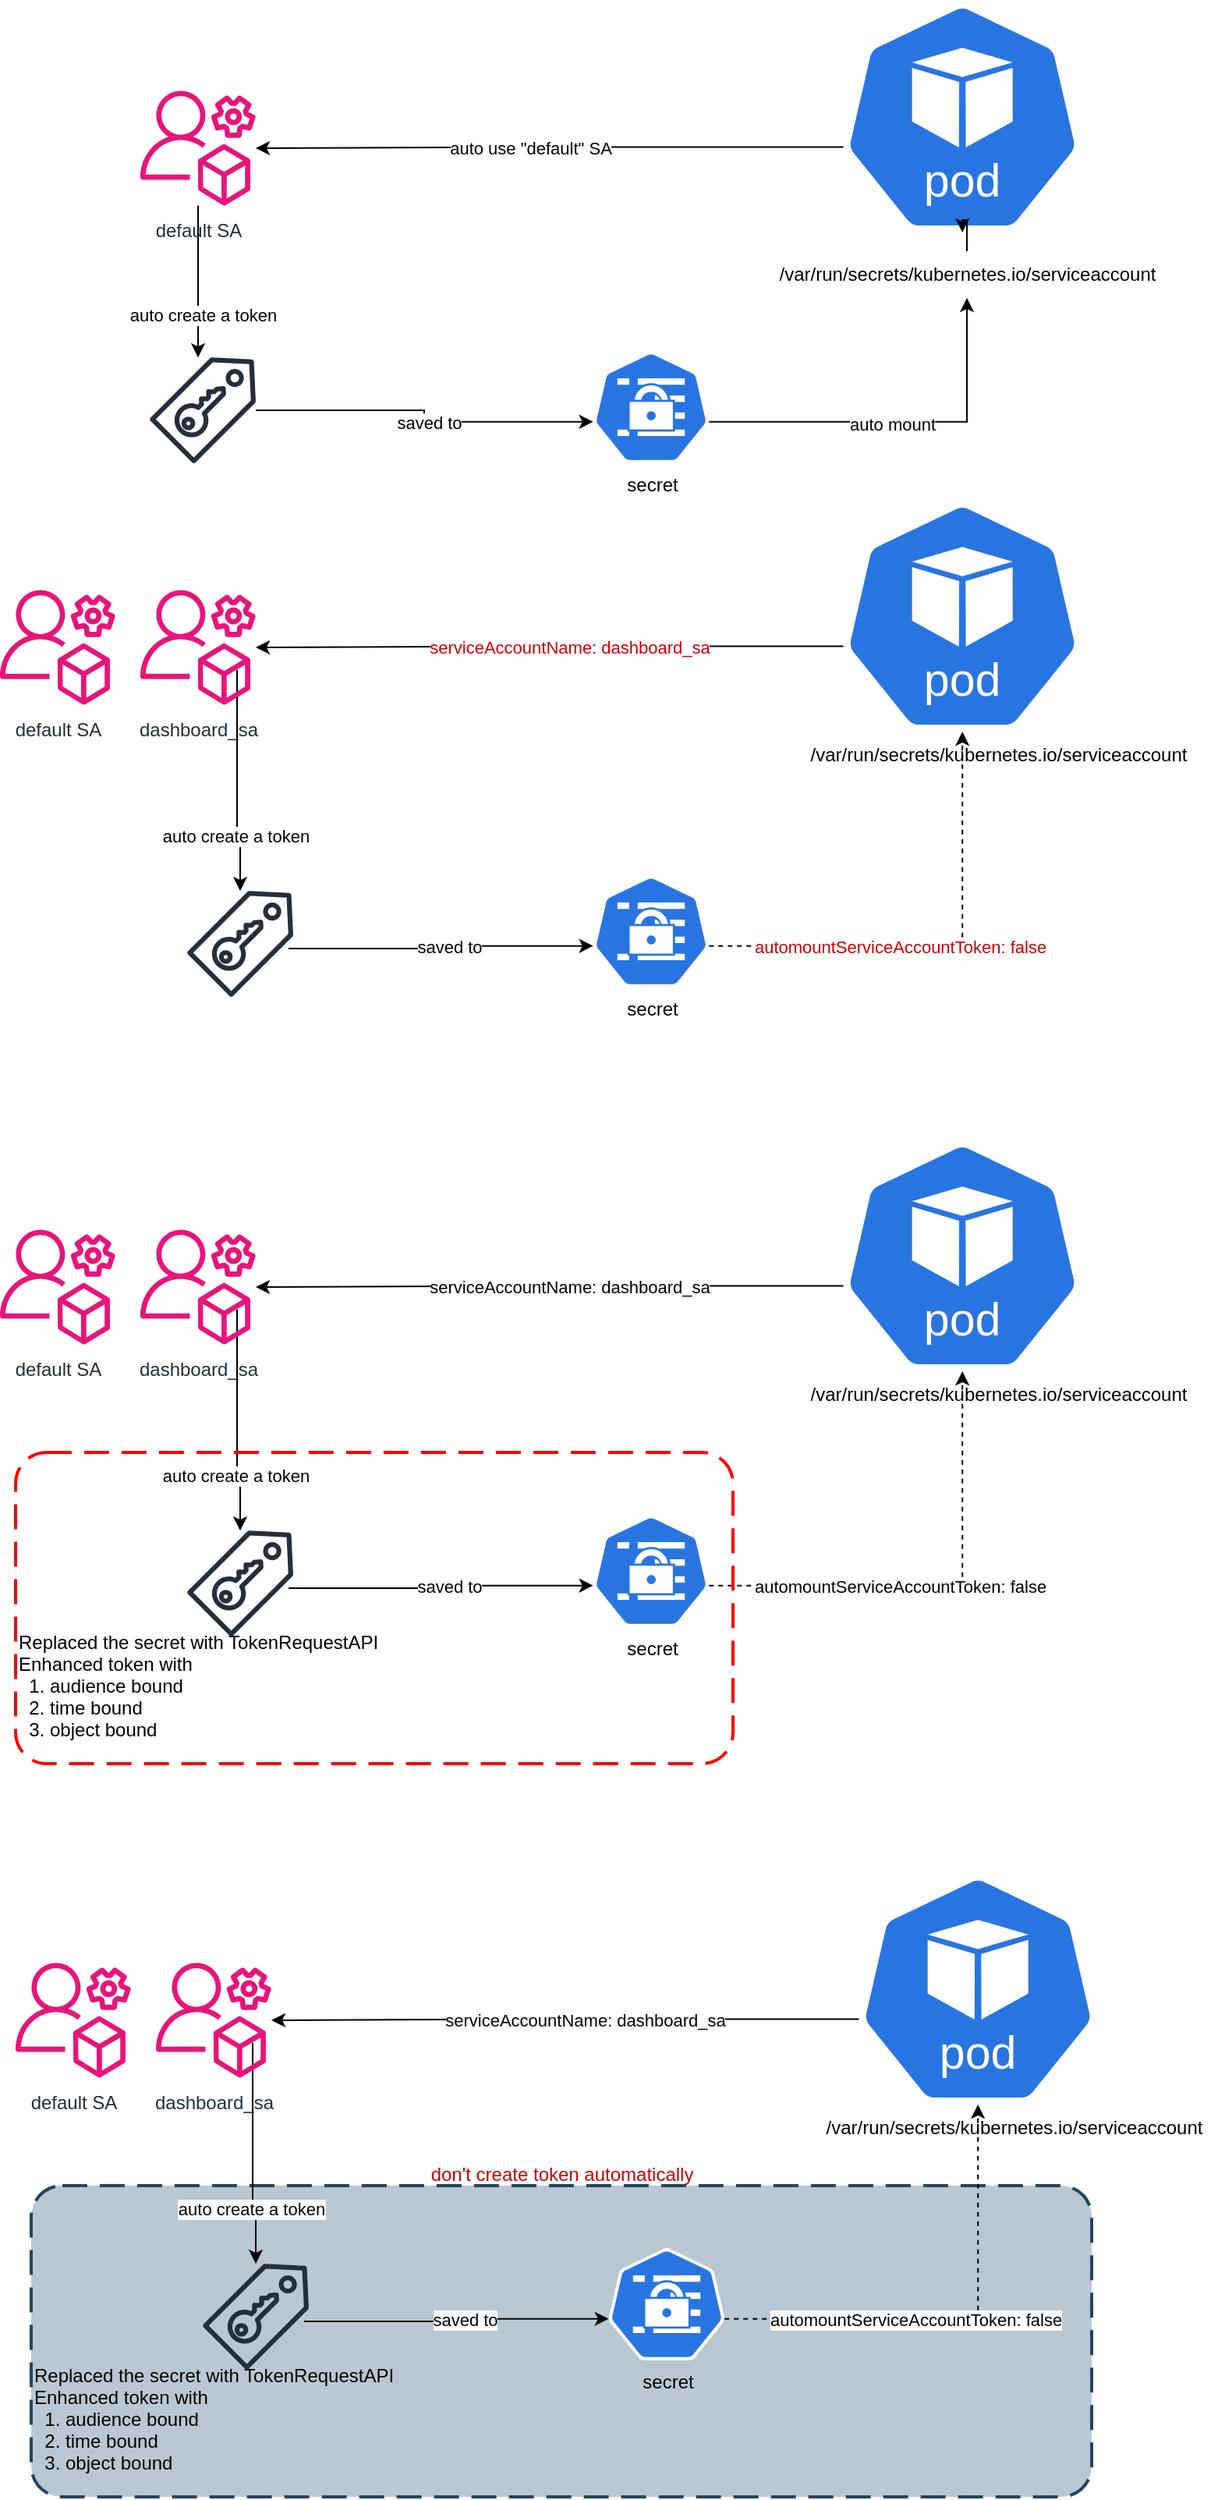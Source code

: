 <mxfile version="24.8.4">
  <diagram name="Page-1" id="96RNL5ME5LQ8UHPTefFS">
    <mxGraphModel dx="1434" dy="705" grid="1" gridSize="10" guides="1" tooltips="1" connect="1" arrows="1" fold="1" page="1" pageScale="1" pageWidth="850" pageHeight="1100" math="0" shadow="0">
      <root>
        <mxCell id="0" />
        <mxCell id="1" parent="0" />
        <mxCell id="SEyP7BCxHGlnhs9-uiXv-59" value="&#xa;&#xa;&#xa;&#xa;&#xa;&#xa;&#xa;Replaced the secret with TokenRequestAPI&#xa;Enhanced token with&#xa;  1. audience bound&#xa;  2. time bound&#xa;  3. object bound" style="rounded=1;arcSize=10;dashed=1;strokeColor=#23445d;fillColor=#bac8d3;dashPattern=8 4;strokeWidth=2;align=left;" vertex="1" parent="1">
          <mxGeometry x="80" y="1490" width="680" height="199.5" as="geometry" />
        </mxCell>
        <mxCell id="SEyP7BCxHGlnhs9-uiXv-1" value="" style="aspect=fixed;sketch=0;html=1;dashed=0;whitespace=wrap;verticalLabelPosition=bottom;verticalAlign=top;fillColor=#2875E2;strokeColor=#ffffff;points=[[0.005,0.63,0],[0.1,0.2,0],[0.9,0.2,0],[0.5,0,0],[0.995,0.63,0],[0.72,0.99,0],[0.5,1,0],[0.28,0.99,0]];shape=mxgraph.kubernetes.icon2;kubernetesLabel=1;prIcon=pod" vertex="1" parent="1">
          <mxGeometry x="600" y="90" width="154.17" height="148" as="geometry" />
        </mxCell>
        <mxCell id="SEyP7BCxHGlnhs9-uiXv-8" style="edgeStyle=orthogonalEdgeStyle;rounded=0;orthogonalLoop=1;jettySize=auto;html=1;" edge="1" parent="1" source="SEyP7BCxHGlnhs9-uiXv-2" target="SEyP7BCxHGlnhs9-uiXv-3">
          <mxGeometry relative="1" as="geometry">
            <mxPoint x="370" y="340" as="targetPoint" />
            <Array as="points">
              <mxPoint x="210" y="320" />
            </Array>
          </mxGeometry>
        </mxCell>
        <mxCell id="SEyP7BCxHGlnhs9-uiXv-9" value="auto create a token" style="edgeLabel;html=1;align=center;verticalAlign=middle;resizable=0;points=[];" vertex="1" connectable="0" parent="SEyP7BCxHGlnhs9-uiXv-8">
          <mxGeometry x="0.483" y="-1" relative="1" as="geometry">
            <mxPoint x="4" y="-2" as="offset" />
          </mxGeometry>
        </mxCell>
        <mxCell id="SEyP7BCxHGlnhs9-uiXv-2" value="default SA" style="sketch=0;outlineConnect=0;fontColor=#232F3E;gradientColor=none;fillColor=#E7157B;strokeColor=none;dashed=0;verticalLabelPosition=bottom;verticalAlign=top;align=center;html=1;fontSize=12;fontStyle=0;aspect=fixed;pointerEvents=1;shape=mxgraph.aws4.organizations_management_account;" vertex="1" parent="1">
          <mxGeometry x="150" y="145" width="74" height="78" as="geometry" />
        </mxCell>
        <mxCell id="SEyP7BCxHGlnhs9-uiXv-3" value="" style="sketch=0;outlineConnect=0;fontColor=#232F3E;gradientColor=none;fillColor=#232F3D;strokeColor=none;dashed=0;verticalLabelPosition=bottom;verticalAlign=top;align=center;html=1;fontSize=12;fontStyle=0;aspect=fixed;pointerEvents=1;shape=mxgraph.aws4.saml_token;" vertex="1" parent="1">
          <mxGeometry x="156" y="318" width="68" height="68" as="geometry" />
        </mxCell>
        <mxCell id="SEyP7BCxHGlnhs9-uiXv-4" style="edgeStyle=orthogonalEdgeStyle;rounded=0;orthogonalLoop=1;jettySize=auto;html=1;entryX=0.5;entryY=1;entryDx=0;entryDy=0;entryPerimeter=0;" edge="1" parent="1" source="SEyP7BCxHGlnhs9-uiXv-19" target="SEyP7BCxHGlnhs9-uiXv-1">
          <mxGeometry relative="1" as="geometry" />
        </mxCell>
        <mxCell id="SEyP7BCxHGlnhs9-uiXv-6" style="edgeStyle=orthogonalEdgeStyle;rounded=0;orthogonalLoop=1;jettySize=auto;html=1;exitX=0.005;exitY=0.63;exitDx=0;exitDy=0;exitPerimeter=0;" edge="1" parent="1" source="SEyP7BCxHGlnhs9-uiXv-1" target="SEyP7BCxHGlnhs9-uiXv-2">
          <mxGeometry relative="1" as="geometry">
            <mxPoint x="340" y="100" as="sourcePoint" />
          </mxGeometry>
        </mxCell>
        <mxCell id="SEyP7BCxHGlnhs9-uiXv-7" value="auto use &quot;default&quot; SA" style="edgeLabel;html=1;align=center;verticalAlign=middle;resizable=0;points=[];" vertex="1" connectable="0" parent="SEyP7BCxHGlnhs9-uiXv-6">
          <mxGeometry x="-0.463" relative="1" as="geometry">
            <mxPoint x="-100" y="1" as="offset" />
          </mxGeometry>
        </mxCell>
        <mxCell id="SEyP7BCxHGlnhs9-uiXv-10" value="" style="aspect=fixed;sketch=0;html=1;dashed=0;whitespace=wrap;verticalLabelPosition=bottom;verticalAlign=top;fillColor=#2875E2;strokeColor=#ffffff;points=[[0.005,0.63,0],[0.1,0.2,0],[0.9,0.2,0],[0.5,0,0],[0.995,0.63,0],[0.72,0.99,0],[0.5,1,0],[0.28,0.99,0]];shape=mxgraph.kubernetes.icon2;kubernetesLabel=1;prIcon=pod" vertex="1" parent="1">
          <mxGeometry x="600" y="410" width="154.17" height="148" as="geometry" />
        </mxCell>
        <mxCell id="SEyP7BCxHGlnhs9-uiXv-11" style="edgeStyle=orthogonalEdgeStyle;rounded=0;orthogonalLoop=1;jettySize=auto;html=1;" edge="1" parent="1" target="SEyP7BCxHGlnhs9-uiXv-14">
          <mxGeometry relative="1" as="geometry">
            <Array as="points">
              <mxPoint x="212" y="628" />
              <mxPoint x="214" y="628" />
            </Array>
            <mxPoint x="212" y="518.348" as="sourcePoint" />
            <mxPoint x="216" y="627.644" as="targetPoint" />
          </mxGeometry>
        </mxCell>
        <mxCell id="SEyP7BCxHGlnhs9-uiXv-12" value="auto create a token" style="edgeLabel;html=1;align=center;verticalAlign=middle;resizable=0;points=[];" vertex="1" connectable="0" parent="SEyP7BCxHGlnhs9-uiXv-11">
          <mxGeometry x="0.483" y="-1" relative="1" as="geometry">
            <mxPoint as="offset" />
          </mxGeometry>
        </mxCell>
        <mxCell id="SEyP7BCxHGlnhs9-uiXv-13" value="dashboard_sa" style="sketch=0;outlineConnect=0;fontColor=#232F3E;gradientColor=none;fillColor=#E7157B;strokeColor=none;dashed=0;verticalLabelPosition=bottom;verticalAlign=top;align=center;html=1;fontSize=12;fontStyle=0;aspect=fixed;pointerEvents=1;shape=mxgraph.aws4.organizations_management_account;" vertex="1" parent="1">
          <mxGeometry x="150" y="465" width="74" height="78" as="geometry" />
        </mxCell>
        <mxCell id="SEyP7BCxHGlnhs9-uiXv-14" value="" style="sketch=0;outlineConnect=0;fontColor=#232F3E;gradientColor=none;fillColor=#232F3D;strokeColor=none;dashed=0;verticalLabelPosition=bottom;verticalAlign=top;align=center;html=1;fontSize=12;fontStyle=0;aspect=fixed;pointerEvents=1;shape=mxgraph.aws4.saml_token;" vertex="1" parent="1">
          <mxGeometry x="180" y="660" width="68" height="68" as="geometry" />
        </mxCell>
        <mxCell id="SEyP7BCxHGlnhs9-uiXv-15" style="edgeStyle=orthogonalEdgeStyle;rounded=0;orthogonalLoop=1;jettySize=auto;html=1;entryX=0.5;entryY=1;entryDx=0;entryDy=0;entryPerimeter=0;dashed=1;exitX=0.995;exitY=0.63;exitDx=0;exitDy=0;exitPerimeter=0;" edge="1" parent="1" source="SEyP7BCxHGlnhs9-uiXv-27" target="SEyP7BCxHGlnhs9-uiXv-10">
          <mxGeometry relative="1" as="geometry" />
        </mxCell>
        <mxCell id="SEyP7BCxHGlnhs9-uiXv-16" value="automountServiceAccountToken: false" style="edgeLabel;html=1;align=center;verticalAlign=middle;resizable=0;points=[];fontColor=#CC0000;" vertex="1" connectable="0" parent="SEyP7BCxHGlnhs9-uiXv-15">
          <mxGeometry x="-0.043" y="-1" relative="1" as="geometry">
            <mxPoint x="-21" y="-1" as="offset" />
          </mxGeometry>
        </mxCell>
        <mxCell id="SEyP7BCxHGlnhs9-uiXv-17" style="edgeStyle=orthogonalEdgeStyle;rounded=0;orthogonalLoop=1;jettySize=auto;html=1;exitX=0.005;exitY=0.63;exitDx=0;exitDy=0;exitPerimeter=0;" edge="1" parent="1" source="SEyP7BCxHGlnhs9-uiXv-10" target="SEyP7BCxHGlnhs9-uiXv-13">
          <mxGeometry relative="1" as="geometry">
            <mxPoint x="350" y="410" as="sourcePoint" />
          </mxGeometry>
        </mxCell>
        <mxCell id="SEyP7BCxHGlnhs9-uiXv-18" value="serviceAccountName: dashboard_sa" style="edgeLabel;html=1;align=center;verticalAlign=middle;resizable=0;points=[];fontColor=#CC0000;" vertex="1" connectable="0" parent="SEyP7BCxHGlnhs9-uiXv-17">
          <mxGeometry x="-0.463" relative="1" as="geometry">
            <mxPoint x="-75" y="1" as="offset" />
          </mxGeometry>
        </mxCell>
        <mxCell id="SEyP7BCxHGlnhs9-uiXv-20" value="" style="edgeStyle=orthogonalEdgeStyle;rounded=0;orthogonalLoop=1;jettySize=auto;html=1;entryX=0.5;entryY=1;entryDx=0;entryDy=0;entryPerimeter=0;exitX=0.995;exitY=0.63;exitDx=0;exitDy=0;exitPerimeter=0;" edge="1" parent="1" source="SEyP7BCxHGlnhs9-uiXv-24" target="SEyP7BCxHGlnhs9-uiXv-19">
          <mxGeometry relative="1" as="geometry">
            <mxPoint x="458" y="297" as="sourcePoint" />
            <mxPoint x="677" y="238" as="targetPoint" />
          </mxGeometry>
        </mxCell>
        <mxCell id="SEyP7BCxHGlnhs9-uiXv-21" value="auto mount" style="edgeLabel;html=1;align=center;verticalAlign=middle;resizable=0;points=[];" vertex="1" connectable="0" parent="SEyP7BCxHGlnhs9-uiXv-20">
          <mxGeometry x="-0.043" y="-1" relative="1" as="geometry">
            <mxPoint as="offset" />
          </mxGeometry>
        </mxCell>
        <mxCell id="SEyP7BCxHGlnhs9-uiXv-19" value="/var/run/secrets/kubernetes.io/serviceaccount" style="text;html=1;align=center;verticalAlign=middle;resizable=0;points=[];autosize=1;strokeColor=none;fillColor=none;" vertex="1" parent="1">
          <mxGeometry x="550" y="250" width="260" height="30" as="geometry" />
        </mxCell>
        <mxCell id="SEyP7BCxHGlnhs9-uiXv-22" value="/var/run/secrets/kubernetes.io/serviceaccount" style="text;html=1;align=center;verticalAlign=middle;resizable=0;points=[];autosize=1;strokeColor=none;fillColor=none;" vertex="1" parent="1">
          <mxGeometry x="570" y="558" width="260" height="30" as="geometry" />
        </mxCell>
        <mxCell id="SEyP7BCxHGlnhs9-uiXv-23" value="default SA" style="sketch=0;outlineConnect=0;fontColor=#232F3E;gradientColor=none;fillColor=#E7157B;strokeColor=none;dashed=0;verticalLabelPosition=bottom;verticalAlign=top;align=center;html=1;fontSize=12;fontStyle=0;aspect=fixed;pointerEvents=1;shape=mxgraph.aws4.organizations_management_account;" vertex="1" parent="1">
          <mxGeometry x="60" y="465" width="74" height="78" as="geometry" />
        </mxCell>
        <mxCell id="SEyP7BCxHGlnhs9-uiXv-24" value="secret" style="aspect=fixed;sketch=0;html=1;dashed=0;whitespace=wrap;verticalLabelPosition=bottom;verticalAlign=top;fillColor=#2875E2;strokeColor=#ffffff;points=[[0.005,0.63,0],[0.1,0.2,0],[0.9,0.2,0],[0.5,0,0],[0.995,0.63,0],[0.72,0.99,0],[0.5,1,0],[0.28,0.99,0]];shape=mxgraph.kubernetes.icon2;prIcon=secret" vertex="1" parent="1">
          <mxGeometry x="440" y="314" width="75" height="72" as="geometry" />
        </mxCell>
        <mxCell id="SEyP7BCxHGlnhs9-uiXv-25" style="edgeStyle=orthogonalEdgeStyle;rounded=0;orthogonalLoop=1;jettySize=auto;html=1;entryX=0.005;entryY=0.63;entryDx=0;entryDy=0;entryPerimeter=0;" edge="1" parent="1" source="SEyP7BCxHGlnhs9-uiXv-3" target="SEyP7BCxHGlnhs9-uiXv-24">
          <mxGeometry relative="1" as="geometry">
            <mxPoint x="430" y="360" as="targetPoint" />
          </mxGeometry>
        </mxCell>
        <mxCell id="SEyP7BCxHGlnhs9-uiXv-26" value="saved to" style="edgeLabel;html=1;align=center;verticalAlign=middle;resizable=0;points=[];" vertex="1" connectable="0" parent="SEyP7BCxHGlnhs9-uiXv-25">
          <mxGeometry x="0.058" relative="1" as="geometry">
            <mxPoint as="offset" />
          </mxGeometry>
        </mxCell>
        <mxCell id="SEyP7BCxHGlnhs9-uiXv-27" value="secret" style="aspect=fixed;sketch=0;html=1;dashed=0;whitespace=wrap;verticalLabelPosition=bottom;verticalAlign=top;fillColor=#2875E2;strokeColor=#ffffff;points=[[0.005,0.63,0],[0.1,0.2,0],[0.9,0.2,0],[0.5,0,0],[0.995,0.63,0],[0.72,0.99,0],[0.5,1,0],[0.28,0.99,0]];shape=mxgraph.kubernetes.icon2;prIcon=secret" vertex="1" parent="1">
          <mxGeometry x="440" y="650" width="75" height="72" as="geometry" />
        </mxCell>
        <mxCell id="SEyP7BCxHGlnhs9-uiXv-28" style="edgeStyle=orthogonalEdgeStyle;rounded=0;orthogonalLoop=1;jettySize=auto;html=1;entryX=0.005;entryY=0.63;entryDx=0;entryDy=0;entryPerimeter=0;exitX=0.956;exitY=0.544;exitDx=0;exitDy=0;exitPerimeter=0;" edge="1" parent="1" source="SEyP7BCxHGlnhs9-uiXv-14" target="SEyP7BCxHGlnhs9-uiXv-27">
          <mxGeometry relative="1" as="geometry">
            <mxPoint x="234" y="362" as="sourcePoint" />
            <mxPoint x="450" y="369" as="targetPoint" />
          </mxGeometry>
        </mxCell>
        <mxCell id="SEyP7BCxHGlnhs9-uiXv-29" value="saved to" style="edgeLabel;html=1;align=center;verticalAlign=middle;resizable=0;points=[];" vertex="1" connectable="0" parent="SEyP7BCxHGlnhs9-uiXv-28">
          <mxGeometry x="0.058" relative="1" as="geometry">
            <mxPoint as="offset" />
          </mxGeometry>
        </mxCell>
        <mxCell id="SEyP7BCxHGlnhs9-uiXv-30" value="" style="aspect=fixed;sketch=0;html=1;dashed=0;whitespace=wrap;verticalLabelPosition=bottom;verticalAlign=top;fillColor=#2875E2;strokeColor=#ffffff;points=[[0.005,0.63,0],[0.1,0.2,0],[0.9,0.2,0],[0.5,0,0],[0.995,0.63,0],[0.72,0.99,0],[0.5,1,0],[0.28,0.99,0]];shape=mxgraph.kubernetes.icon2;kubernetesLabel=1;prIcon=pod" vertex="1" parent="1">
          <mxGeometry x="600" y="820" width="154.17" height="148" as="geometry" />
        </mxCell>
        <mxCell id="SEyP7BCxHGlnhs9-uiXv-31" style="edgeStyle=orthogonalEdgeStyle;rounded=0;orthogonalLoop=1;jettySize=auto;html=1;" edge="1" parent="1" target="SEyP7BCxHGlnhs9-uiXv-34">
          <mxGeometry relative="1" as="geometry">
            <Array as="points">
              <mxPoint x="212" y="1038" />
              <mxPoint x="214" y="1038" />
            </Array>
            <mxPoint x="212" y="928.348" as="sourcePoint" />
            <mxPoint x="216" y="1037.644" as="targetPoint" />
          </mxGeometry>
        </mxCell>
        <mxCell id="SEyP7BCxHGlnhs9-uiXv-32" value="auto create a token" style="edgeLabel;html=1;align=center;verticalAlign=middle;resizable=0;points=[];" vertex="1" connectable="0" parent="SEyP7BCxHGlnhs9-uiXv-31">
          <mxGeometry x="0.483" y="-1" relative="1" as="geometry">
            <mxPoint as="offset" />
          </mxGeometry>
        </mxCell>
        <mxCell id="SEyP7BCxHGlnhs9-uiXv-33" value="dashboard_sa" style="sketch=0;outlineConnect=0;fontColor=#232F3E;gradientColor=none;fillColor=#E7157B;strokeColor=none;dashed=0;verticalLabelPosition=bottom;verticalAlign=top;align=center;html=1;fontSize=12;fontStyle=0;aspect=fixed;pointerEvents=1;shape=mxgraph.aws4.organizations_management_account;" vertex="1" parent="1">
          <mxGeometry x="150" y="875" width="74" height="78" as="geometry" />
        </mxCell>
        <mxCell id="SEyP7BCxHGlnhs9-uiXv-34" value="" style="sketch=0;outlineConnect=0;fontColor=#232F3E;gradientColor=none;fillColor=#232F3D;strokeColor=none;dashed=0;verticalLabelPosition=bottom;verticalAlign=top;align=center;html=1;fontSize=12;fontStyle=0;aspect=fixed;pointerEvents=1;shape=mxgraph.aws4.saml_token;" vertex="1" parent="1">
          <mxGeometry x="180" y="1070" width="68" height="68" as="geometry" />
        </mxCell>
        <mxCell id="SEyP7BCxHGlnhs9-uiXv-35" style="edgeStyle=orthogonalEdgeStyle;rounded=0;orthogonalLoop=1;jettySize=auto;html=1;entryX=0.5;entryY=1;entryDx=0;entryDy=0;entryPerimeter=0;dashed=1;exitX=0.995;exitY=0.63;exitDx=0;exitDy=0;exitPerimeter=0;" edge="1" parent="1" source="SEyP7BCxHGlnhs9-uiXv-41" target="SEyP7BCxHGlnhs9-uiXv-30">
          <mxGeometry relative="1" as="geometry" />
        </mxCell>
        <mxCell id="SEyP7BCxHGlnhs9-uiXv-36" value="automountServiceAccountToken: false" style="edgeLabel;html=1;align=center;verticalAlign=middle;resizable=0;points=[];fontColor=#000000;" vertex="1" connectable="0" parent="SEyP7BCxHGlnhs9-uiXv-35">
          <mxGeometry x="-0.043" y="-1" relative="1" as="geometry">
            <mxPoint x="-21" y="-1" as="offset" />
          </mxGeometry>
        </mxCell>
        <mxCell id="SEyP7BCxHGlnhs9-uiXv-37" style="edgeStyle=orthogonalEdgeStyle;rounded=0;orthogonalLoop=1;jettySize=auto;html=1;exitX=0.005;exitY=0.63;exitDx=0;exitDy=0;exitPerimeter=0;" edge="1" parent="1" source="SEyP7BCxHGlnhs9-uiXv-30" target="SEyP7BCxHGlnhs9-uiXv-33">
          <mxGeometry relative="1" as="geometry">
            <mxPoint x="350" y="820" as="sourcePoint" />
          </mxGeometry>
        </mxCell>
        <mxCell id="SEyP7BCxHGlnhs9-uiXv-38" value="serviceAccountName: dashboard_sa" style="edgeLabel;html=1;align=center;verticalAlign=middle;resizable=0;points=[];fontColor=#000000;" vertex="1" connectable="0" parent="SEyP7BCxHGlnhs9-uiXv-37">
          <mxGeometry x="-0.463" relative="1" as="geometry">
            <mxPoint x="-75" y="1" as="offset" />
          </mxGeometry>
        </mxCell>
        <mxCell id="SEyP7BCxHGlnhs9-uiXv-39" value="/var/run/secrets/kubernetes.io/serviceaccount" style="text;html=1;align=center;verticalAlign=middle;resizable=0;points=[];autosize=1;strokeColor=none;fillColor=none;" vertex="1" parent="1">
          <mxGeometry x="570" y="968" width="260" height="30" as="geometry" />
        </mxCell>
        <mxCell id="SEyP7BCxHGlnhs9-uiXv-40" value="default SA" style="sketch=0;outlineConnect=0;fontColor=#232F3E;gradientColor=none;fillColor=#E7157B;strokeColor=none;dashed=0;verticalLabelPosition=bottom;verticalAlign=top;align=center;html=1;fontSize=12;fontStyle=0;aspect=fixed;pointerEvents=1;shape=mxgraph.aws4.organizations_management_account;" vertex="1" parent="1">
          <mxGeometry x="60" y="875" width="74" height="78" as="geometry" />
        </mxCell>
        <mxCell id="SEyP7BCxHGlnhs9-uiXv-41" value="secret" style="aspect=fixed;sketch=0;html=1;dashed=0;whitespace=wrap;verticalLabelPosition=bottom;verticalAlign=top;fillColor=#2875E2;strokeColor=#ffffff;points=[[0.005,0.63,0],[0.1,0.2,0],[0.9,0.2,0],[0.5,0,0],[0.995,0.63,0],[0.72,0.99,0],[0.5,1,0],[0.28,0.99,0]];shape=mxgraph.kubernetes.icon2;prIcon=secret" vertex="1" parent="1">
          <mxGeometry x="440" y="1060" width="75" height="72" as="geometry" />
        </mxCell>
        <mxCell id="SEyP7BCxHGlnhs9-uiXv-42" style="edgeStyle=orthogonalEdgeStyle;rounded=0;orthogonalLoop=1;jettySize=auto;html=1;entryX=0.005;entryY=0.63;entryDx=0;entryDy=0;entryPerimeter=0;exitX=0.956;exitY=0.544;exitDx=0;exitDy=0;exitPerimeter=0;" edge="1" parent="1" source="SEyP7BCxHGlnhs9-uiXv-34" target="SEyP7BCxHGlnhs9-uiXv-41">
          <mxGeometry relative="1" as="geometry">
            <mxPoint x="234" y="772" as="sourcePoint" />
            <mxPoint x="450" y="779" as="targetPoint" />
          </mxGeometry>
        </mxCell>
        <mxCell id="SEyP7BCxHGlnhs9-uiXv-43" value="saved to" style="edgeLabel;html=1;align=center;verticalAlign=middle;resizable=0;points=[];" vertex="1" connectable="0" parent="SEyP7BCxHGlnhs9-uiXv-42">
          <mxGeometry x="0.058" relative="1" as="geometry">
            <mxPoint as="offset" />
          </mxGeometry>
        </mxCell>
        <mxCell id="SEyP7BCxHGlnhs9-uiXv-44" value="&#xa;&#xa;&#xa;&#xa;&#xa;&#xa;&#xa;Replaced the secret with TokenRequestAPI&#xa;Enhanced token with&#xa;  1. audience bound&#xa;  2. time bound&#xa;  3. object bound" style="rounded=1;arcSize=10;dashed=1;strokeColor=#ff0000;fillColor=none;gradientColor=none;dashPattern=8 4;strokeWidth=2;align=left;" vertex="1" parent="1">
          <mxGeometry x="70" y="1020" width="460" height="199.5" as="geometry" />
        </mxCell>
        <mxCell id="SEyP7BCxHGlnhs9-uiXv-45" value="" style="aspect=fixed;sketch=0;html=1;dashed=0;whitespace=wrap;verticalLabelPosition=bottom;verticalAlign=top;fillColor=#2875E2;strokeColor=#ffffff;points=[[0.005,0.63,0],[0.1,0.2,0],[0.9,0.2,0],[0.5,0,0],[0.995,0.63,0],[0.72,0.99,0],[0.5,1,0],[0.28,0.99,0]];shape=mxgraph.kubernetes.icon2;kubernetesLabel=1;prIcon=pod" vertex="1" parent="1">
          <mxGeometry x="610" y="1290" width="154.17" height="148" as="geometry" />
        </mxCell>
        <mxCell id="SEyP7BCxHGlnhs9-uiXv-46" style="edgeStyle=orthogonalEdgeStyle;rounded=0;orthogonalLoop=1;jettySize=auto;html=1;" edge="1" parent="1" target="SEyP7BCxHGlnhs9-uiXv-49">
          <mxGeometry relative="1" as="geometry">
            <Array as="points">
              <mxPoint x="222" y="1508" />
              <mxPoint x="224" y="1508" />
            </Array>
            <mxPoint x="222" y="1398.348" as="sourcePoint" />
            <mxPoint x="226" y="1507.644" as="targetPoint" />
          </mxGeometry>
        </mxCell>
        <mxCell id="SEyP7BCxHGlnhs9-uiXv-47" value="auto create a token" style="edgeLabel;html=1;align=center;verticalAlign=middle;resizable=0;points=[];" vertex="1" connectable="0" parent="SEyP7BCxHGlnhs9-uiXv-46">
          <mxGeometry x="0.483" y="-1" relative="1" as="geometry">
            <mxPoint as="offset" />
          </mxGeometry>
        </mxCell>
        <mxCell id="SEyP7BCxHGlnhs9-uiXv-48" value="dashboard_sa" style="sketch=0;outlineConnect=0;fontColor=#232F3E;gradientColor=none;fillColor=#E7157B;strokeColor=none;dashed=0;verticalLabelPosition=bottom;verticalAlign=top;align=center;html=1;fontSize=12;fontStyle=0;aspect=fixed;pointerEvents=1;shape=mxgraph.aws4.organizations_management_account;" vertex="1" parent="1">
          <mxGeometry x="160" y="1345" width="74" height="78" as="geometry" />
        </mxCell>
        <mxCell id="SEyP7BCxHGlnhs9-uiXv-49" value="" style="sketch=0;outlineConnect=0;fontColor=#232F3E;gradientColor=none;fillColor=#232F3D;strokeColor=none;dashed=0;verticalLabelPosition=bottom;verticalAlign=top;align=center;html=1;fontSize=12;fontStyle=0;aspect=fixed;pointerEvents=1;shape=mxgraph.aws4.saml_token;" vertex="1" parent="1">
          <mxGeometry x="190" y="1540" width="68" height="68" as="geometry" />
        </mxCell>
        <mxCell id="SEyP7BCxHGlnhs9-uiXv-50" style="edgeStyle=orthogonalEdgeStyle;rounded=0;orthogonalLoop=1;jettySize=auto;html=1;entryX=0.5;entryY=1;entryDx=0;entryDy=0;entryPerimeter=0;dashed=1;exitX=0.995;exitY=0.63;exitDx=0;exitDy=0;exitPerimeter=0;" edge="1" parent="1" source="SEyP7BCxHGlnhs9-uiXv-56" target="SEyP7BCxHGlnhs9-uiXv-45">
          <mxGeometry relative="1" as="geometry" />
        </mxCell>
        <mxCell id="SEyP7BCxHGlnhs9-uiXv-51" value="automountServiceAccountToken: false" style="edgeLabel;html=1;align=center;verticalAlign=middle;resizable=0;points=[];fontColor=#000000;" vertex="1" connectable="0" parent="SEyP7BCxHGlnhs9-uiXv-50">
          <mxGeometry x="-0.043" y="-1" relative="1" as="geometry">
            <mxPoint x="-21" y="-1" as="offset" />
          </mxGeometry>
        </mxCell>
        <mxCell id="SEyP7BCxHGlnhs9-uiXv-52" style="edgeStyle=orthogonalEdgeStyle;rounded=0;orthogonalLoop=1;jettySize=auto;html=1;exitX=0.005;exitY=0.63;exitDx=0;exitDy=0;exitPerimeter=0;" edge="1" parent="1" source="SEyP7BCxHGlnhs9-uiXv-45" target="SEyP7BCxHGlnhs9-uiXv-48">
          <mxGeometry relative="1" as="geometry">
            <mxPoint x="360" y="1290" as="sourcePoint" />
          </mxGeometry>
        </mxCell>
        <mxCell id="SEyP7BCxHGlnhs9-uiXv-53" value="serviceAccountName: dashboard_sa" style="edgeLabel;html=1;align=center;verticalAlign=middle;resizable=0;points=[];fontColor=#000000;" vertex="1" connectable="0" parent="SEyP7BCxHGlnhs9-uiXv-52">
          <mxGeometry x="-0.463" relative="1" as="geometry">
            <mxPoint x="-75" y="1" as="offset" />
          </mxGeometry>
        </mxCell>
        <mxCell id="SEyP7BCxHGlnhs9-uiXv-54" value="/var/run/secrets/kubernetes.io/serviceaccount" style="text;html=1;align=center;verticalAlign=middle;resizable=0;points=[];autosize=1;strokeColor=none;fillColor=none;" vertex="1" parent="1">
          <mxGeometry x="580" y="1438" width="260" height="30" as="geometry" />
        </mxCell>
        <mxCell id="SEyP7BCxHGlnhs9-uiXv-55" value="default SA" style="sketch=0;outlineConnect=0;fontColor=#232F3E;gradientColor=none;fillColor=#E7157B;strokeColor=none;dashed=0;verticalLabelPosition=bottom;verticalAlign=top;align=center;html=1;fontSize=12;fontStyle=0;aspect=fixed;pointerEvents=1;shape=mxgraph.aws4.organizations_management_account;" vertex="1" parent="1">
          <mxGeometry x="70" y="1345" width="74" height="78" as="geometry" />
        </mxCell>
        <mxCell id="SEyP7BCxHGlnhs9-uiXv-56" value="secret" style="aspect=fixed;sketch=0;html=1;dashed=0;whitespace=wrap;verticalLabelPosition=bottom;verticalAlign=top;fillColor=#2875E2;strokeColor=#ffffff;points=[[0.005,0.63,0],[0.1,0.2,0],[0.9,0.2,0],[0.5,0,0],[0.995,0.63,0],[0.72,0.99,0],[0.5,1,0],[0.28,0.99,0]];shape=mxgraph.kubernetes.icon2;prIcon=secret" vertex="1" parent="1">
          <mxGeometry x="450" y="1530" width="75" height="72" as="geometry" />
        </mxCell>
        <mxCell id="SEyP7BCxHGlnhs9-uiXv-57" style="edgeStyle=orthogonalEdgeStyle;rounded=0;orthogonalLoop=1;jettySize=auto;html=1;entryX=0.005;entryY=0.63;entryDx=0;entryDy=0;entryPerimeter=0;exitX=0.956;exitY=0.544;exitDx=0;exitDy=0;exitPerimeter=0;" edge="1" parent="1" source="SEyP7BCxHGlnhs9-uiXv-49" target="SEyP7BCxHGlnhs9-uiXv-56">
          <mxGeometry relative="1" as="geometry">
            <mxPoint x="244" y="1242" as="sourcePoint" />
            <mxPoint x="460" y="1249" as="targetPoint" />
          </mxGeometry>
        </mxCell>
        <mxCell id="SEyP7BCxHGlnhs9-uiXv-58" value="saved to" style="edgeLabel;html=1;align=center;verticalAlign=middle;resizable=0;points=[];" vertex="1" connectable="0" parent="SEyP7BCxHGlnhs9-uiXv-57">
          <mxGeometry x="0.058" relative="1" as="geometry">
            <mxPoint as="offset" />
          </mxGeometry>
        </mxCell>
        <mxCell id="SEyP7BCxHGlnhs9-uiXv-60" value="don&#39;t create token automatically" style="text;html=1;align=center;verticalAlign=middle;resizable=0;points=[];autosize=1;strokeColor=none;fillColor=none;fontColor=#CC0000;" vertex="1" parent="1">
          <mxGeometry x="325" y="1468" width="190" height="30" as="geometry" />
        </mxCell>
      </root>
    </mxGraphModel>
  </diagram>
</mxfile>
